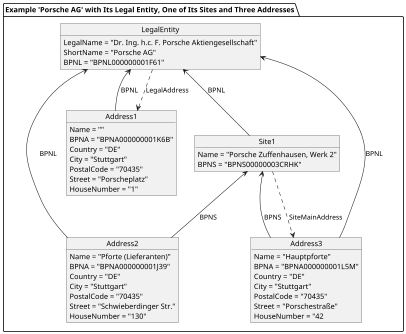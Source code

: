 @startuml example-for-bpn

skinparam dpi 50

package "Example 'Porsche AG' with Its Legal Entity, One of Its Sites and Three Addresses" {
  object LegalEntity {
    LegalName = "Dr. Ing. h.c. F. Porsche Aktiengesellschaft"
    ShortName = "Porsche AG"
    BPNL = "BPNL000000001F61"
  }

  object Address1 {
    Name = ""
    BPNA = "BPNA000000001K6B"
    Country = "DE"
    City = "Stuttgart"
    PostalCode = "70435"
    Street = "Porscheplatz"
    HouseNumber = "1"
  }

  object Address2 {
    Name = "Pforte (Lieferanten)"
    BPNA = "BPNA000000001J39"
    Country = "DE"
    City = "Stuttgart"
    PostalCode = "70435"
    Street = "Schwieberdinger Str."
    HouseNumber = "130"
  }

  object Address3 {
    Name = "Hauptpforte"
    BPNA = "BPNA000000001L5M"
    Country = "DE"
    City = "Stuttgart"
    PostalCode = "70435"
    Street = "Porschestraße"
    HouseNumber = "42
  }

  object Site1 {
    Name = "Porsche Zuffenhausen, Werk 2"
    BPNS = "BPNS00000003CRHK"
  }

  ' object BusinessPartner {
  '   AddressType = "AdditionalAddress"
  '   NameParts = [
  '     "Dr. Ing. h.c. F. Porsche", 
  '     "Aktiengesellschaft", 
  '     "Porsche Zuffenhausen,", 
  '     "Werk 2, Pforte (Lieferanten)"]
  '   Country = "DE"
  '   City = "Stuttgart"
  '   PostalCode = "70435"
  '   Street = "Schwieberdinger Str."
  '   HouseNumber = "130"
  ' }

  ' BusinessPartner -r-> LegalEntity : BPNL
  ' BusinessPartner -r-> Site1 : BPNS
  ' BusinessPartner -r-> Address2 : BPNA
  LegalEntity .d.> Address1 : LegalAddress
  Site1 .d.> Address3 : SiteMainAddress
  Address1 -u-> LegalEntity : BPNL
  Address2 -u-> Site1 : BPNS
  Address2 -u-> LegalEntity : BPNL
  Address3 -u-> Site1 : BPNS
  Address3 -u-> LegalEntity : BPNL
  Site1 -u-> LegalEntity : BPNL
}

@enduml


